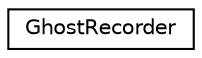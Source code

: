 digraph "Graphical Class Hierarchy"
{
 // INTERACTIVE_SVG=YES
 // LATEX_PDF_SIZE
  edge [fontname="Helvetica",fontsize="10",labelfontname="Helvetica",labelfontsize="10"];
  node [fontname="Helvetica",fontsize="10",shape=record];
  rankdir="LR";
  Node0 [label="GhostRecorder",height=0.2,width=0.4,color="black", fillcolor="white", style="filled",URL="$class_ghost_recorder.html",tooltip=" "];
}
